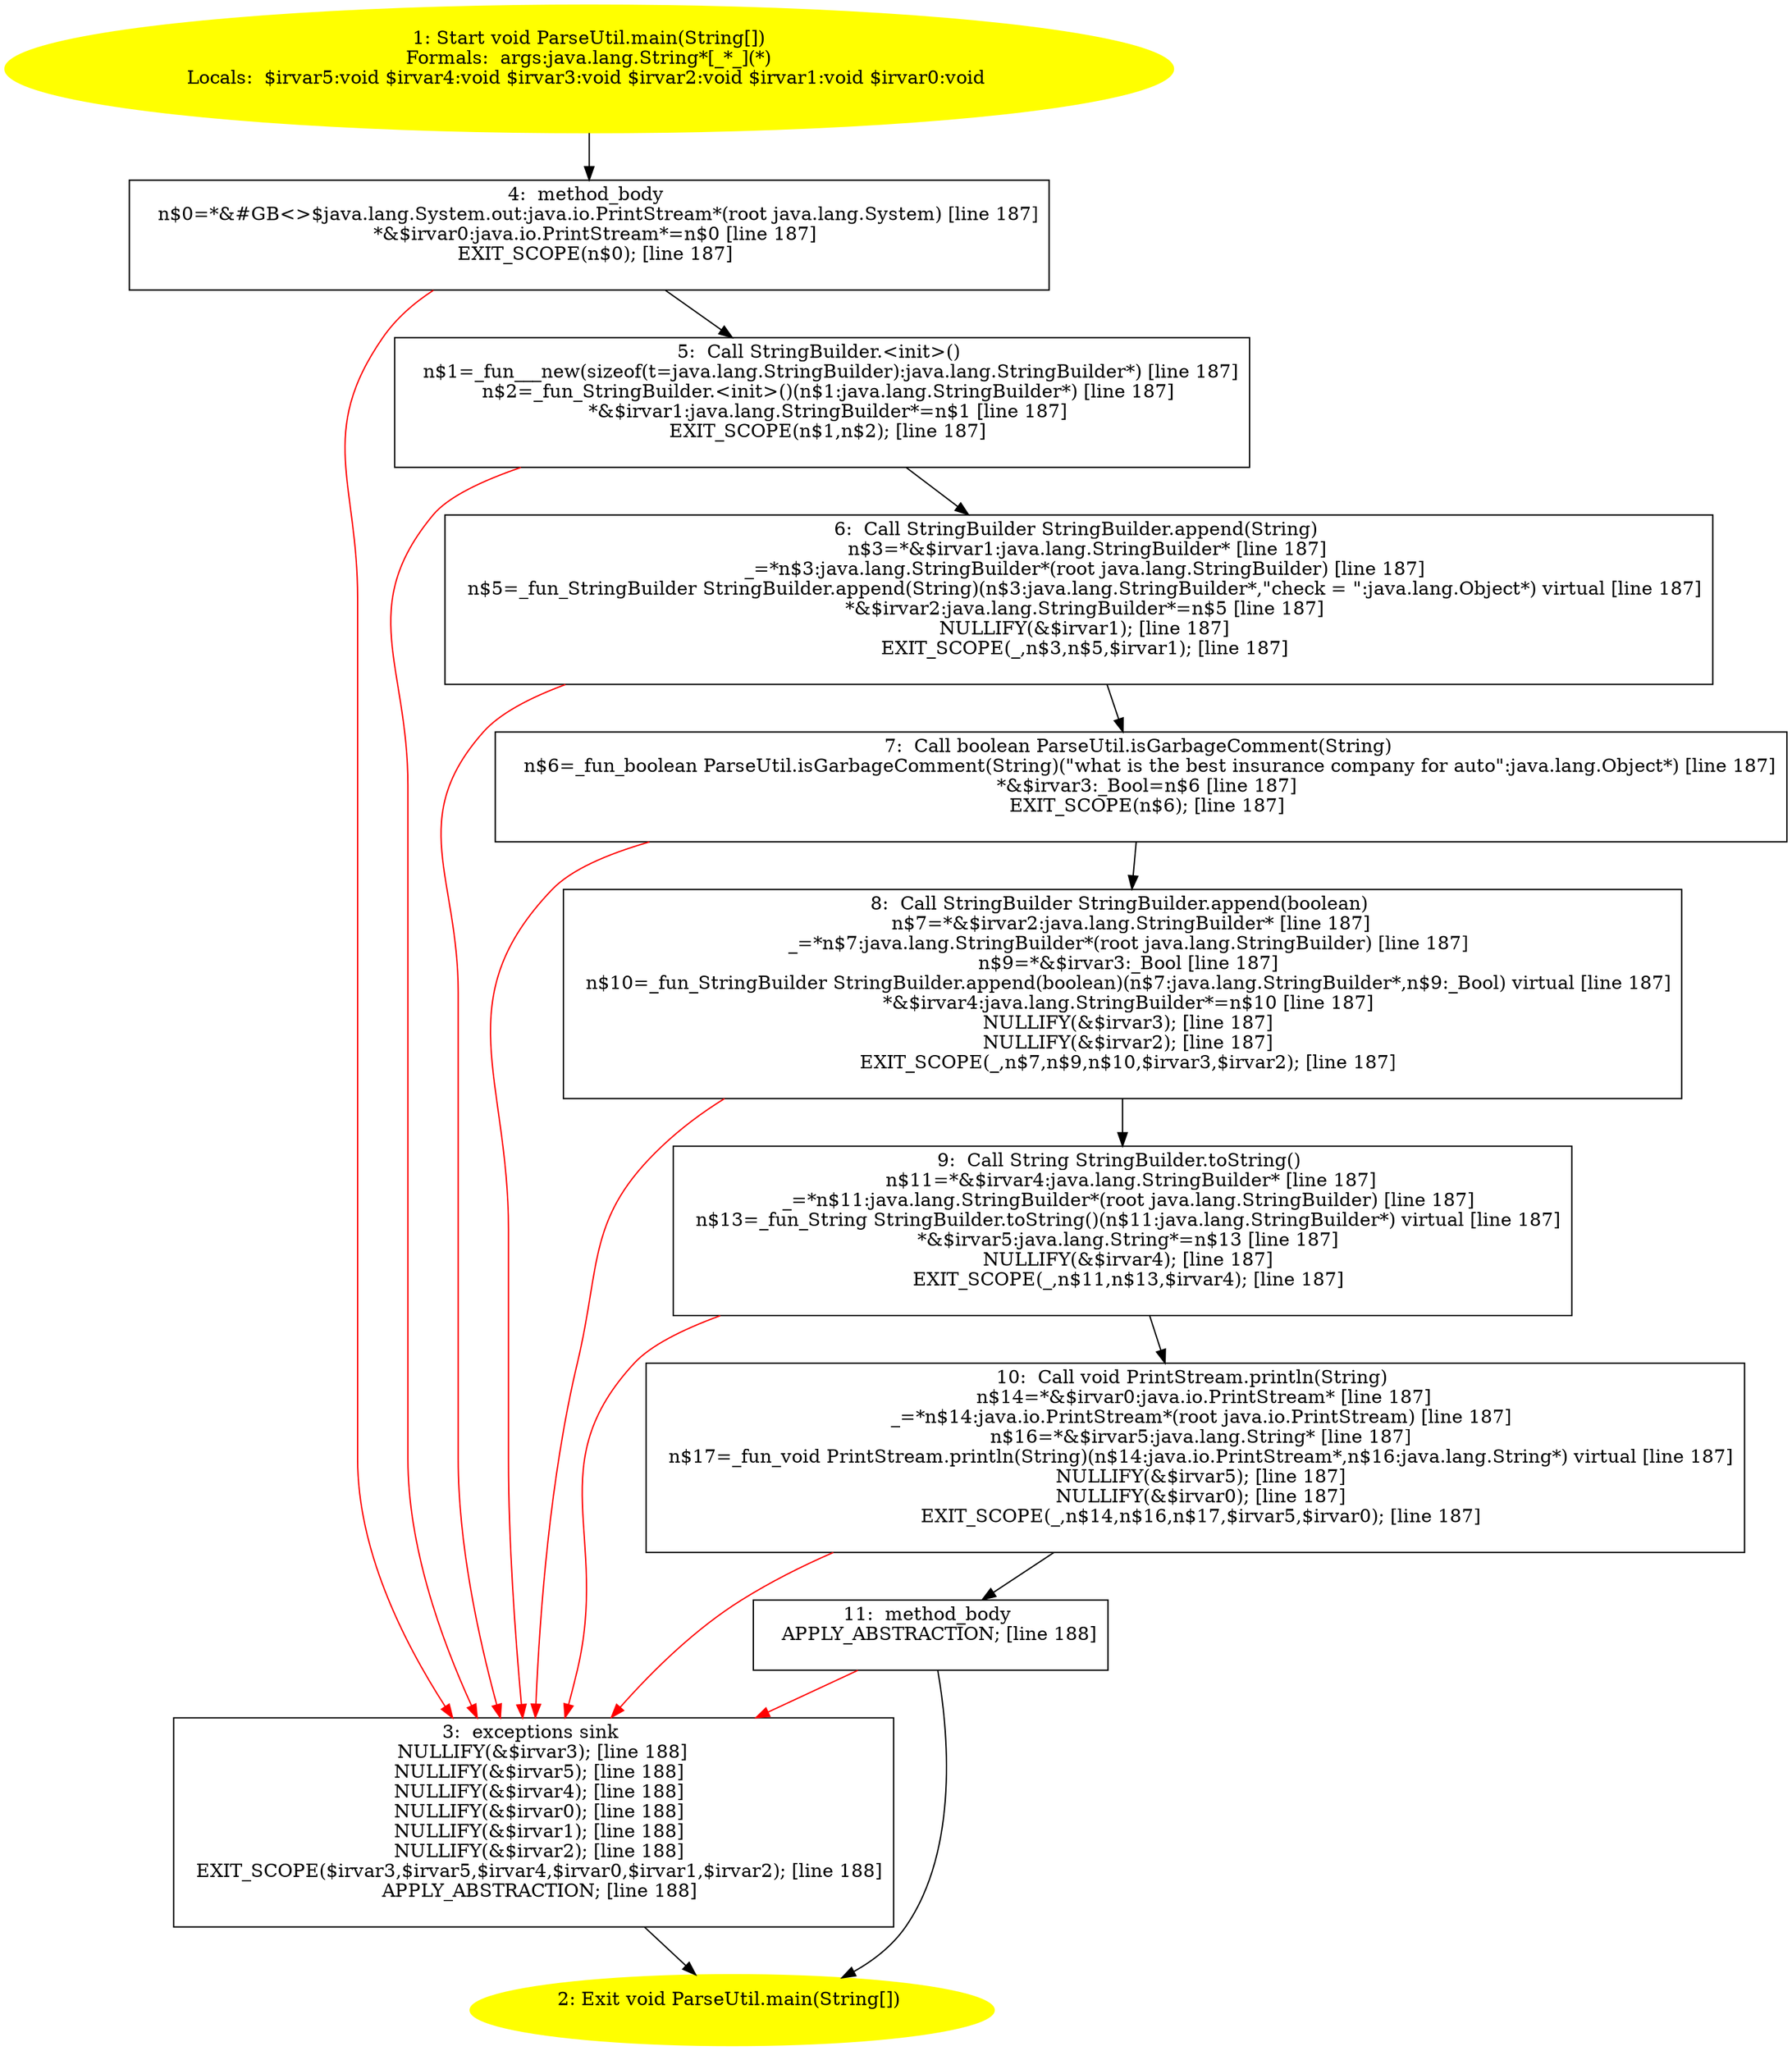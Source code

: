 /* @generated */
digraph cfg {
"com.zrlog.util.ParseUtil.main(java.lang.String[]):void.90bfda63740090326363e768e9e0e4f7_1" [label="1: Start void ParseUtil.main(String[])\nFormals:  args:java.lang.String*[_*_](*)\nLocals:  $irvar5:void $irvar4:void $irvar3:void $irvar2:void $irvar1:void $irvar0:void \n  " color=yellow style=filled]
	

	 "com.zrlog.util.ParseUtil.main(java.lang.String[]):void.90bfda63740090326363e768e9e0e4f7_1" -> "com.zrlog.util.ParseUtil.main(java.lang.String[]):void.90bfda63740090326363e768e9e0e4f7_4" ;
"com.zrlog.util.ParseUtil.main(java.lang.String[]):void.90bfda63740090326363e768e9e0e4f7_2" [label="2: Exit void ParseUtil.main(String[]) \n  " color=yellow style=filled]
	

"com.zrlog.util.ParseUtil.main(java.lang.String[]):void.90bfda63740090326363e768e9e0e4f7_3" [label="3:  exceptions sink \n   NULLIFY(&$irvar3); [line 188]\n  NULLIFY(&$irvar5); [line 188]\n  NULLIFY(&$irvar4); [line 188]\n  NULLIFY(&$irvar0); [line 188]\n  NULLIFY(&$irvar1); [line 188]\n  NULLIFY(&$irvar2); [line 188]\n  EXIT_SCOPE($irvar3,$irvar5,$irvar4,$irvar0,$irvar1,$irvar2); [line 188]\n  APPLY_ABSTRACTION; [line 188]\n " shape="box"]
	

	 "com.zrlog.util.ParseUtil.main(java.lang.String[]):void.90bfda63740090326363e768e9e0e4f7_3" -> "com.zrlog.util.ParseUtil.main(java.lang.String[]):void.90bfda63740090326363e768e9e0e4f7_2" ;
"com.zrlog.util.ParseUtil.main(java.lang.String[]):void.90bfda63740090326363e768e9e0e4f7_4" [label="4:  method_body \n   n$0=*&#GB<>$java.lang.System.out:java.io.PrintStream*(root java.lang.System) [line 187]\n  *&$irvar0:java.io.PrintStream*=n$0 [line 187]\n  EXIT_SCOPE(n$0); [line 187]\n " shape="box"]
	

	 "com.zrlog.util.ParseUtil.main(java.lang.String[]):void.90bfda63740090326363e768e9e0e4f7_4" -> "com.zrlog.util.ParseUtil.main(java.lang.String[]):void.90bfda63740090326363e768e9e0e4f7_5" ;
	 "com.zrlog.util.ParseUtil.main(java.lang.String[]):void.90bfda63740090326363e768e9e0e4f7_4" -> "com.zrlog.util.ParseUtil.main(java.lang.String[]):void.90bfda63740090326363e768e9e0e4f7_3" [color="red" ];
"com.zrlog.util.ParseUtil.main(java.lang.String[]):void.90bfda63740090326363e768e9e0e4f7_5" [label="5:  Call StringBuilder.<init>() \n   n$1=_fun___new(sizeof(t=java.lang.StringBuilder):java.lang.StringBuilder*) [line 187]\n  n$2=_fun_StringBuilder.<init>()(n$1:java.lang.StringBuilder*) [line 187]\n  *&$irvar1:java.lang.StringBuilder*=n$1 [line 187]\n  EXIT_SCOPE(n$1,n$2); [line 187]\n " shape="box"]
	

	 "com.zrlog.util.ParseUtil.main(java.lang.String[]):void.90bfda63740090326363e768e9e0e4f7_5" -> "com.zrlog.util.ParseUtil.main(java.lang.String[]):void.90bfda63740090326363e768e9e0e4f7_6" ;
	 "com.zrlog.util.ParseUtil.main(java.lang.String[]):void.90bfda63740090326363e768e9e0e4f7_5" -> "com.zrlog.util.ParseUtil.main(java.lang.String[]):void.90bfda63740090326363e768e9e0e4f7_3" [color="red" ];
"com.zrlog.util.ParseUtil.main(java.lang.String[]):void.90bfda63740090326363e768e9e0e4f7_6" [label="6:  Call StringBuilder StringBuilder.append(String) \n   n$3=*&$irvar1:java.lang.StringBuilder* [line 187]\n  _=*n$3:java.lang.StringBuilder*(root java.lang.StringBuilder) [line 187]\n  n$5=_fun_StringBuilder StringBuilder.append(String)(n$3:java.lang.StringBuilder*,\"check = \":java.lang.Object*) virtual [line 187]\n  *&$irvar2:java.lang.StringBuilder*=n$5 [line 187]\n  NULLIFY(&$irvar1); [line 187]\n  EXIT_SCOPE(_,n$3,n$5,$irvar1); [line 187]\n " shape="box"]
	

	 "com.zrlog.util.ParseUtil.main(java.lang.String[]):void.90bfda63740090326363e768e9e0e4f7_6" -> "com.zrlog.util.ParseUtil.main(java.lang.String[]):void.90bfda63740090326363e768e9e0e4f7_7" ;
	 "com.zrlog.util.ParseUtil.main(java.lang.String[]):void.90bfda63740090326363e768e9e0e4f7_6" -> "com.zrlog.util.ParseUtil.main(java.lang.String[]):void.90bfda63740090326363e768e9e0e4f7_3" [color="red" ];
"com.zrlog.util.ParseUtil.main(java.lang.String[]):void.90bfda63740090326363e768e9e0e4f7_7" [label="7:  Call boolean ParseUtil.isGarbageComment(String) \n   n$6=_fun_boolean ParseUtil.isGarbageComment(String)(\"what is the best insurance company for auto\":java.lang.Object*) [line 187]\n  *&$irvar3:_Bool=n$6 [line 187]\n  EXIT_SCOPE(n$6); [line 187]\n " shape="box"]
	

	 "com.zrlog.util.ParseUtil.main(java.lang.String[]):void.90bfda63740090326363e768e9e0e4f7_7" -> "com.zrlog.util.ParseUtil.main(java.lang.String[]):void.90bfda63740090326363e768e9e0e4f7_8" ;
	 "com.zrlog.util.ParseUtil.main(java.lang.String[]):void.90bfda63740090326363e768e9e0e4f7_7" -> "com.zrlog.util.ParseUtil.main(java.lang.String[]):void.90bfda63740090326363e768e9e0e4f7_3" [color="red" ];
"com.zrlog.util.ParseUtil.main(java.lang.String[]):void.90bfda63740090326363e768e9e0e4f7_8" [label="8:  Call StringBuilder StringBuilder.append(boolean) \n   n$7=*&$irvar2:java.lang.StringBuilder* [line 187]\n  _=*n$7:java.lang.StringBuilder*(root java.lang.StringBuilder) [line 187]\n  n$9=*&$irvar3:_Bool [line 187]\n  n$10=_fun_StringBuilder StringBuilder.append(boolean)(n$7:java.lang.StringBuilder*,n$9:_Bool) virtual [line 187]\n  *&$irvar4:java.lang.StringBuilder*=n$10 [line 187]\n  NULLIFY(&$irvar3); [line 187]\n  NULLIFY(&$irvar2); [line 187]\n  EXIT_SCOPE(_,n$7,n$9,n$10,$irvar3,$irvar2); [line 187]\n " shape="box"]
	

	 "com.zrlog.util.ParseUtil.main(java.lang.String[]):void.90bfda63740090326363e768e9e0e4f7_8" -> "com.zrlog.util.ParseUtil.main(java.lang.String[]):void.90bfda63740090326363e768e9e0e4f7_9" ;
	 "com.zrlog.util.ParseUtil.main(java.lang.String[]):void.90bfda63740090326363e768e9e0e4f7_8" -> "com.zrlog.util.ParseUtil.main(java.lang.String[]):void.90bfda63740090326363e768e9e0e4f7_3" [color="red" ];
"com.zrlog.util.ParseUtil.main(java.lang.String[]):void.90bfda63740090326363e768e9e0e4f7_9" [label="9:  Call String StringBuilder.toString() \n   n$11=*&$irvar4:java.lang.StringBuilder* [line 187]\n  _=*n$11:java.lang.StringBuilder*(root java.lang.StringBuilder) [line 187]\n  n$13=_fun_String StringBuilder.toString()(n$11:java.lang.StringBuilder*) virtual [line 187]\n  *&$irvar5:java.lang.String*=n$13 [line 187]\n  NULLIFY(&$irvar4); [line 187]\n  EXIT_SCOPE(_,n$11,n$13,$irvar4); [line 187]\n " shape="box"]
	

	 "com.zrlog.util.ParseUtil.main(java.lang.String[]):void.90bfda63740090326363e768e9e0e4f7_9" -> "com.zrlog.util.ParseUtil.main(java.lang.String[]):void.90bfda63740090326363e768e9e0e4f7_10" ;
	 "com.zrlog.util.ParseUtil.main(java.lang.String[]):void.90bfda63740090326363e768e9e0e4f7_9" -> "com.zrlog.util.ParseUtil.main(java.lang.String[]):void.90bfda63740090326363e768e9e0e4f7_3" [color="red" ];
"com.zrlog.util.ParseUtil.main(java.lang.String[]):void.90bfda63740090326363e768e9e0e4f7_10" [label="10:  Call void PrintStream.println(String) \n   n$14=*&$irvar0:java.io.PrintStream* [line 187]\n  _=*n$14:java.io.PrintStream*(root java.io.PrintStream) [line 187]\n  n$16=*&$irvar5:java.lang.String* [line 187]\n  n$17=_fun_void PrintStream.println(String)(n$14:java.io.PrintStream*,n$16:java.lang.String*) virtual [line 187]\n  NULLIFY(&$irvar5); [line 187]\n  NULLIFY(&$irvar0); [line 187]\n  EXIT_SCOPE(_,n$14,n$16,n$17,$irvar5,$irvar0); [line 187]\n " shape="box"]
	

	 "com.zrlog.util.ParseUtil.main(java.lang.String[]):void.90bfda63740090326363e768e9e0e4f7_10" -> "com.zrlog.util.ParseUtil.main(java.lang.String[]):void.90bfda63740090326363e768e9e0e4f7_11" ;
	 "com.zrlog.util.ParseUtil.main(java.lang.String[]):void.90bfda63740090326363e768e9e0e4f7_10" -> "com.zrlog.util.ParseUtil.main(java.lang.String[]):void.90bfda63740090326363e768e9e0e4f7_3" [color="red" ];
"com.zrlog.util.ParseUtil.main(java.lang.String[]):void.90bfda63740090326363e768e9e0e4f7_11" [label="11:  method_body \n   APPLY_ABSTRACTION; [line 188]\n " shape="box"]
	

	 "com.zrlog.util.ParseUtil.main(java.lang.String[]):void.90bfda63740090326363e768e9e0e4f7_11" -> "com.zrlog.util.ParseUtil.main(java.lang.String[]):void.90bfda63740090326363e768e9e0e4f7_2" ;
	 "com.zrlog.util.ParseUtil.main(java.lang.String[]):void.90bfda63740090326363e768e9e0e4f7_11" -> "com.zrlog.util.ParseUtil.main(java.lang.String[]):void.90bfda63740090326363e768e9e0e4f7_3" [color="red" ];
}

